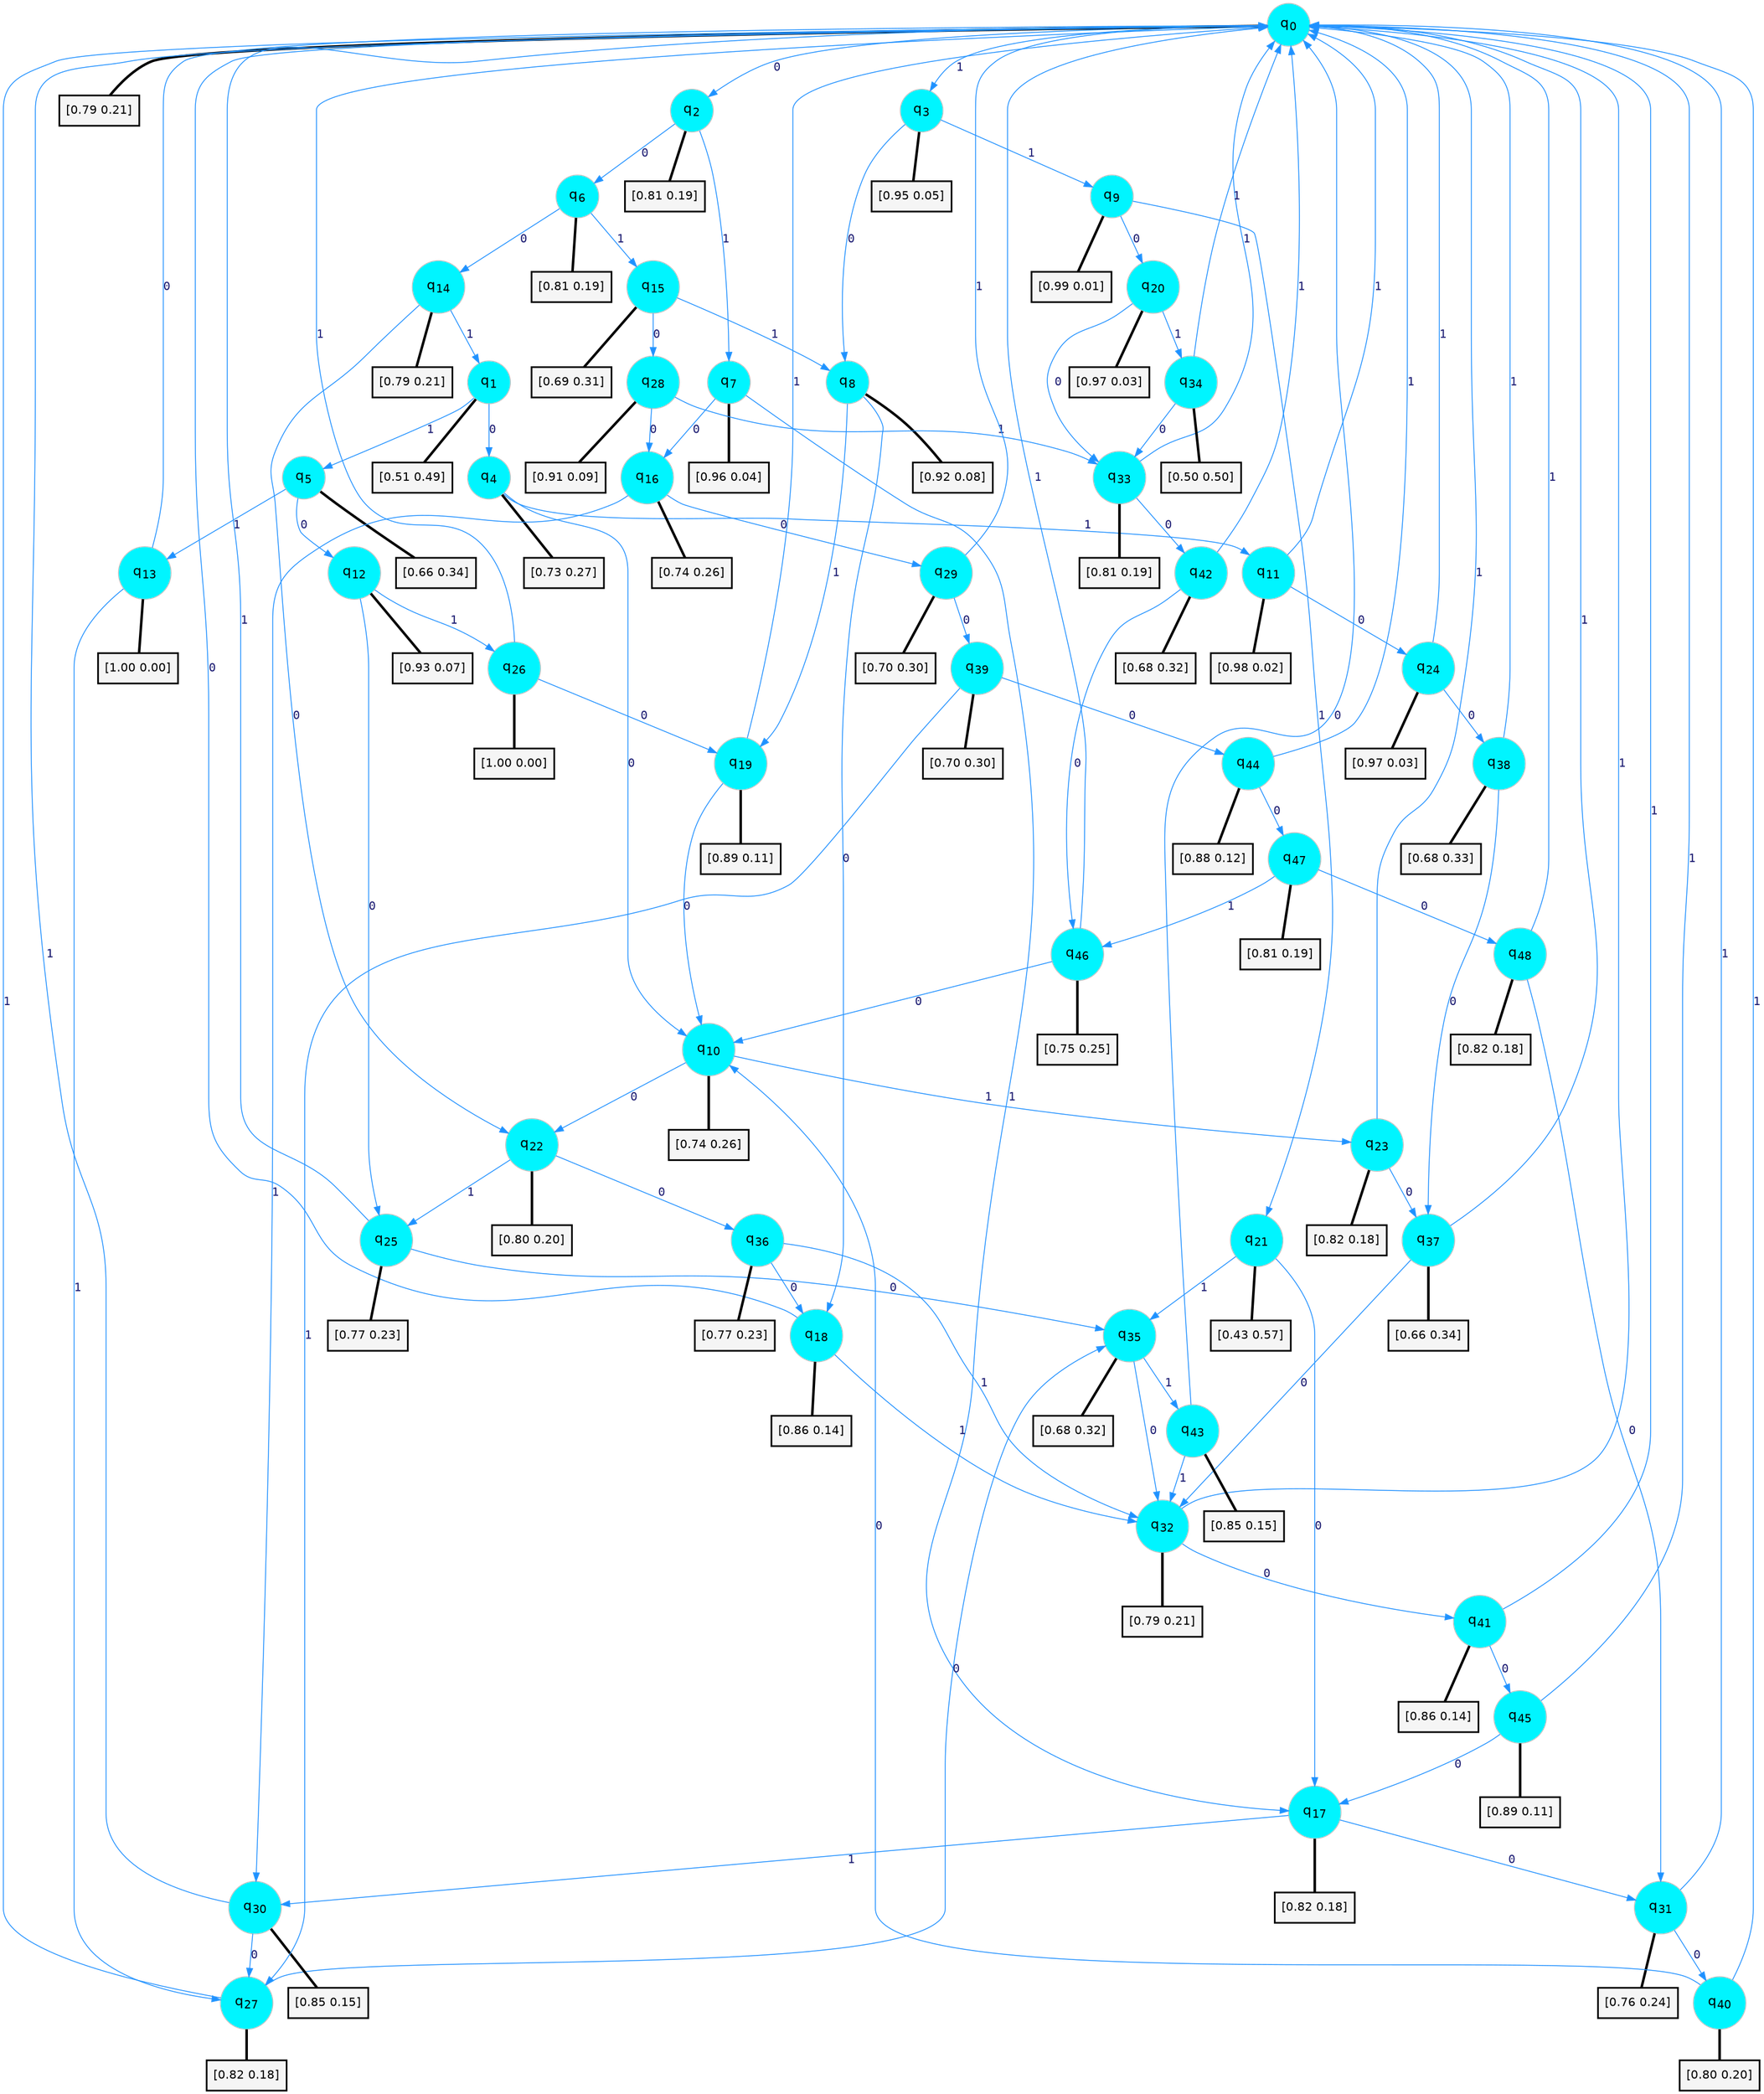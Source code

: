 digraph G {
graph [
bgcolor=transparent, dpi=300, rankdir=TD, size="40,25"];
node [
color=gray, fillcolor=turquoise1, fontcolor=black, fontname=Helvetica, fontsize=16, fontweight=bold, shape=circle, style=filled];
edge [
arrowsize=1, color=dodgerblue1, fontcolor=midnightblue, fontname=courier, fontweight=bold, penwidth=1, style=solid, weight=20];
0[label=<q<SUB>0</SUB>>];
1[label=<q<SUB>1</SUB>>];
2[label=<q<SUB>2</SUB>>];
3[label=<q<SUB>3</SUB>>];
4[label=<q<SUB>4</SUB>>];
5[label=<q<SUB>5</SUB>>];
6[label=<q<SUB>6</SUB>>];
7[label=<q<SUB>7</SUB>>];
8[label=<q<SUB>8</SUB>>];
9[label=<q<SUB>9</SUB>>];
10[label=<q<SUB>10</SUB>>];
11[label=<q<SUB>11</SUB>>];
12[label=<q<SUB>12</SUB>>];
13[label=<q<SUB>13</SUB>>];
14[label=<q<SUB>14</SUB>>];
15[label=<q<SUB>15</SUB>>];
16[label=<q<SUB>16</SUB>>];
17[label=<q<SUB>17</SUB>>];
18[label=<q<SUB>18</SUB>>];
19[label=<q<SUB>19</SUB>>];
20[label=<q<SUB>20</SUB>>];
21[label=<q<SUB>21</SUB>>];
22[label=<q<SUB>22</SUB>>];
23[label=<q<SUB>23</SUB>>];
24[label=<q<SUB>24</SUB>>];
25[label=<q<SUB>25</SUB>>];
26[label=<q<SUB>26</SUB>>];
27[label=<q<SUB>27</SUB>>];
28[label=<q<SUB>28</SUB>>];
29[label=<q<SUB>29</SUB>>];
30[label=<q<SUB>30</SUB>>];
31[label=<q<SUB>31</SUB>>];
32[label=<q<SUB>32</SUB>>];
33[label=<q<SUB>33</SUB>>];
34[label=<q<SUB>34</SUB>>];
35[label=<q<SUB>35</SUB>>];
36[label=<q<SUB>36</SUB>>];
37[label=<q<SUB>37</SUB>>];
38[label=<q<SUB>38</SUB>>];
39[label=<q<SUB>39</SUB>>];
40[label=<q<SUB>40</SUB>>];
41[label=<q<SUB>41</SUB>>];
42[label=<q<SUB>42</SUB>>];
43[label=<q<SUB>43</SUB>>];
44[label=<q<SUB>44</SUB>>];
45[label=<q<SUB>45</SUB>>];
46[label=<q<SUB>46</SUB>>];
47[label=<q<SUB>47</SUB>>];
48[label=<q<SUB>48</SUB>>];
49[label="[0.79 0.21]", shape=box,fontcolor=black, fontname=Helvetica, fontsize=14, penwidth=2, fillcolor=whitesmoke,color=black];
50[label="[0.51 0.49]", shape=box,fontcolor=black, fontname=Helvetica, fontsize=14, penwidth=2, fillcolor=whitesmoke,color=black];
51[label="[0.81 0.19]", shape=box,fontcolor=black, fontname=Helvetica, fontsize=14, penwidth=2, fillcolor=whitesmoke,color=black];
52[label="[0.95 0.05]", shape=box,fontcolor=black, fontname=Helvetica, fontsize=14, penwidth=2, fillcolor=whitesmoke,color=black];
53[label="[0.73 0.27]", shape=box,fontcolor=black, fontname=Helvetica, fontsize=14, penwidth=2, fillcolor=whitesmoke,color=black];
54[label="[0.66 0.34]", shape=box,fontcolor=black, fontname=Helvetica, fontsize=14, penwidth=2, fillcolor=whitesmoke,color=black];
55[label="[0.81 0.19]", shape=box,fontcolor=black, fontname=Helvetica, fontsize=14, penwidth=2, fillcolor=whitesmoke,color=black];
56[label="[0.96 0.04]", shape=box,fontcolor=black, fontname=Helvetica, fontsize=14, penwidth=2, fillcolor=whitesmoke,color=black];
57[label="[0.92 0.08]", shape=box,fontcolor=black, fontname=Helvetica, fontsize=14, penwidth=2, fillcolor=whitesmoke,color=black];
58[label="[0.99 0.01]", shape=box,fontcolor=black, fontname=Helvetica, fontsize=14, penwidth=2, fillcolor=whitesmoke,color=black];
59[label="[0.74 0.26]", shape=box,fontcolor=black, fontname=Helvetica, fontsize=14, penwidth=2, fillcolor=whitesmoke,color=black];
60[label="[0.98 0.02]", shape=box,fontcolor=black, fontname=Helvetica, fontsize=14, penwidth=2, fillcolor=whitesmoke,color=black];
61[label="[0.93 0.07]", shape=box,fontcolor=black, fontname=Helvetica, fontsize=14, penwidth=2, fillcolor=whitesmoke,color=black];
62[label="[1.00 0.00]", shape=box,fontcolor=black, fontname=Helvetica, fontsize=14, penwidth=2, fillcolor=whitesmoke,color=black];
63[label="[0.79 0.21]", shape=box,fontcolor=black, fontname=Helvetica, fontsize=14, penwidth=2, fillcolor=whitesmoke,color=black];
64[label="[0.69 0.31]", shape=box,fontcolor=black, fontname=Helvetica, fontsize=14, penwidth=2, fillcolor=whitesmoke,color=black];
65[label="[0.74 0.26]", shape=box,fontcolor=black, fontname=Helvetica, fontsize=14, penwidth=2, fillcolor=whitesmoke,color=black];
66[label="[0.82 0.18]", shape=box,fontcolor=black, fontname=Helvetica, fontsize=14, penwidth=2, fillcolor=whitesmoke,color=black];
67[label="[0.86 0.14]", shape=box,fontcolor=black, fontname=Helvetica, fontsize=14, penwidth=2, fillcolor=whitesmoke,color=black];
68[label="[0.89 0.11]", shape=box,fontcolor=black, fontname=Helvetica, fontsize=14, penwidth=2, fillcolor=whitesmoke,color=black];
69[label="[0.97 0.03]", shape=box,fontcolor=black, fontname=Helvetica, fontsize=14, penwidth=2, fillcolor=whitesmoke,color=black];
70[label="[0.43 0.57]", shape=box,fontcolor=black, fontname=Helvetica, fontsize=14, penwidth=2, fillcolor=whitesmoke,color=black];
71[label="[0.80 0.20]", shape=box,fontcolor=black, fontname=Helvetica, fontsize=14, penwidth=2, fillcolor=whitesmoke,color=black];
72[label="[0.82 0.18]", shape=box,fontcolor=black, fontname=Helvetica, fontsize=14, penwidth=2, fillcolor=whitesmoke,color=black];
73[label="[0.97 0.03]", shape=box,fontcolor=black, fontname=Helvetica, fontsize=14, penwidth=2, fillcolor=whitesmoke,color=black];
74[label="[0.77 0.23]", shape=box,fontcolor=black, fontname=Helvetica, fontsize=14, penwidth=2, fillcolor=whitesmoke,color=black];
75[label="[1.00 0.00]", shape=box,fontcolor=black, fontname=Helvetica, fontsize=14, penwidth=2, fillcolor=whitesmoke,color=black];
76[label="[0.82 0.18]", shape=box,fontcolor=black, fontname=Helvetica, fontsize=14, penwidth=2, fillcolor=whitesmoke,color=black];
77[label="[0.91 0.09]", shape=box,fontcolor=black, fontname=Helvetica, fontsize=14, penwidth=2, fillcolor=whitesmoke,color=black];
78[label="[0.70 0.30]", shape=box,fontcolor=black, fontname=Helvetica, fontsize=14, penwidth=2, fillcolor=whitesmoke,color=black];
79[label="[0.85 0.15]", shape=box,fontcolor=black, fontname=Helvetica, fontsize=14, penwidth=2, fillcolor=whitesmoke,color=black];
80[label="[0.76 0.24]", shape=box,fontcolor=black, fontname=Helvetica, fontsize=14, penwidth=2, fillcolor=whitesmoke,color=black];
81[label="[0.79 0.21]", shape=box,fontcolor=black, fontname=Helvetica, fontsize=14, penwidth=2, fillcolor=whitesmoke,color=black];
82[label="[0.81 0.19]", shape=box,fontcolor=black, fontname=Helvetica, fontsize=14, penwidth=2, fillcolor=whitesmoke,color=black];
83[label="[0.50 0.50]", shape=box,fontcolor=black, fontname=Helvetica, fontsize=14, penwidth=2, fillcolor=whitesmoke,color=black];
84[label="[0.68 0.32]", shape=box,fontcolor=black, fontname=Helvetica, fontsize=14, penwidth=2, fillcolor=whitesmoke,color=black];
85[label="[0.77 0.23]", shape=box,fontcolor=black, fontname=Helvetica, fontsize=14, penwidth=2, fillcolor=whitesmoke,color=black];
86[label="[0.66 0.34]", shape=box,fontcolor=black, fontname=Helvetica, fontsize=14, penwidth=2, fillcolor=whitesmoke,color=black];
87[label="[0.68 0.33]", shape=box,fontcolor=black, fontname=Helvetica, fontsize=14, penwidth=2, fillcolor=whitesmoke,color=black];
88[label="[0.70 0.30]", shape=box,fontcolor=black, fontname=Helvetica, fontsize=14, penwidth=2, fillcolor=whitesmoke,color=black];
89[label="[0.80 0.20]", shape=box,fontcolor=black, fontname=Helvetica, fontsize=14, penwidth=2, fillcolor=whitesmoke,color=black];
90[label="[0.86 0.14]", shape=box,fontcolor=black, fontname=Helvetica, fontsize=14, penwidth=2, fillcolor=whitesmoke,color=black];
91[label="[0.68 0.32]", shape=box,fontcolor=black, fontname=Helvetica, fontsize=14, penwidth=2, fillcolor=whitesmoke,color=black];
92[label="[0.85 0.15]", shape=box,fontcolor=black, fontname=Helvetica, fontsize=14, penwidth=2, fillcolor=whitesmoke,color=black];
93[label="[0.88 0.12]", shape=box,fontcolor=black, fontname=Helvetica, fontsize=14, penwidth=2, fillcolor=whitesmoke,color=black];
94[label="[0.89 0.11]", shape=box,fontcolor=black, fontname=Helvetica, fontsize=14, penwidth=2, fillcolor=whitesmoke,color=black];
95[label="[0.75 0.25]", shape=box,fontcolor=black, fontname=Helvetica, fontsize=14, penwidth=2, fillcolor=whitesmoke,color=black];
96[label="[0.81 0.19]", shape=box,fontcolor=black, fontname=Helvetica, fontsize=14, penwidth=2, fillcolor=whitesmoke,color=black];
97[label="[0.82 0.18]", shape=box,fontcolor=black, fontname=Helvetica, fontsize=14, penwidth=2, fillcolor=whitesmoke,color=black];
0->2 [label=0];
0->3 [label=1];
0->49 [arrowhead=none, penwidth=3,color=black];
1->4 [label=0];
1->5 [label=1];
1->50 [arrowhead=none, penwidth=3,color=black];
2->6 [label=0];
2->7 [label=1];
2->51 [arrowhead=none, penwidth=3,color=black];
3->8 [label=0];
3->9 [label=1];
3->52 [arrowhead=none, penwidth=3,color=black];
4->10 [label=0];
4->11 [label=1];
4->53 [arrowhead=none, penwidth=3,color=black];
5->12 [label=0];
5->13 [label=1];
5->54 [arrowhead=none, penwidth=3,color=black];
6->14 [label=0];
6->15 [label=1];
6->55 [arrowhead=none, penwidth=3,color=black];
7->16 [label=0];
7->17 [label=1];
7->56 [arrowhead=none, penwidth=3,color=black];
8->18 [label=0];
8->19 [label=1];
8->57 [arrowhead=none, penwidth=3,color=black];
9->20 [label=0];
9->21 [label=1];
9->58 [arrowhead=none, penwidth=3,color=black];
10->22 [label=0];
10->23 [label=1];
10->59 [arrowhead=none, penwidth=3,color=black];
11->24 [label=0];
11->0 [label=1];
11->60 [arrowhead=none, penwidth=3,color=black];
12->25 [label=0];
12->26 [label=1];
12->61 [arrowhead=none, penwidth=3,color=black];
13->0 [label=0];
13->27 [label=1];
13->62 [arrowhead=none, penwidth=3,color=black];
14->22 [label=0];
14->1 [label=1];
14->63 [arrowhead=none, penwidth=3,color=black];
15->28 [label=0];
15->8 [label=1];
15->64 [arrowhead=none, penwidth=3,color=black];
16->29 [label=0];
16->30 [label=1];
16->65 [arrowhead=none, penwidth=3,color=black];
17->31 [label=0];
17->30 [label=1];
17->66 [arrowhead=none, penwidth=3,color=black];
18->0 [label=0];
18->32 [label=1];
18->67 [arrowhead=none, penwidth=3,color=black];
19->10 [label=0];
19->0 [label=1];
19->68 [arrowhead=none, penwidth=3,color=black];
20->33 [label=0];
20->34 [label=1];
20->69 [arrowhead=none, penwidth=3,color=black];
21->17 [label=0];
21->35 [label=1];
21->70 [arrowhead=none, penwidth=3,color=black];
22->36 [label=0];
22->25 [label=1];
22->71 [arrowhead=none, penwidth=3,color=black];
23->37 [label=0];
23->0 [label=1];
23->72 [arrowhead=none, penwidth=3,color=black];
24->38 [label=0];
24->0 [label=1];
24->73 [arrowhead=none, penwidth=3,color=black];
25->35 [label=0];
25->0 [label=1];
25->74 [arrowhead=none, penwidth=3,color=black];
26->19 [label=0];
26->0 [label=1];
26->75 [arrowhead=none, penwidth=3,color=black];
27->35 [label=0];
27->0 [label=1];
27->76 [arrowhead=none, penwidth=3,color=black];
28->16 [label=0];
28->33 [label=1];
28->77 [arrowhead=none, penwidth=3,color=black];
29->39 [label=0];
29->0 [label=1];
29->78 [arrowhead=none, penwidth=3,color=black];
30->27 [label=0];
30->0 [label=1];
30->79 [arrowhead=none, penwidth=3,color=black];
31->40 [label=0];
31->0 [label=1];
31->80 [arrowhead=none, penwidth=3,color=black];
32->41 [label=0];
32->0 [label=1];
32->81 [arrowhead=none, penwidth=3,color=black];
33->42 [label=0];
33->0 [label=1];
33->82 [arrowhead=none, penwidth=3,color=black];
34->33 [label=0];
34->0 [label=1];
34->83 [arrowhead=none, penwidth=3,color=black];
35->32 [label=0];
35->43 [label=1];
35->84 [arrowhead=none, penwidth=3,color=black];
36->18 [label=0];
36->32 [label=1];
36->85 [arrowhead=none, penwidth=3,color=black];
37->32 [label=0];
37->0 [label=1];
37->86 [arrowhead=none, penwidth=3,color=black];
38->37 [label=0];
38->0 [label=1];
38->87 [arrowhead=none, penwidth=3,color=black];
39->44 [label=0];
39->27 [label=1];
39->88 [arrowhead=none, penwidth=3,color=black];
40->10 [label=0];
40->0 [label=1];
40->89 [arrowhead=none, penwidth=3,color=black];
41->45 [label=0];
41->0 [label=1];
41->90 [arrowhead=none, penwidth=3,color=black];
42->46 [label=0];
42->0 [label=1];
42->91 [arrowhead=none, penwidth=3,color=black];
43->0 [label=0];
43->32 [label=1];
43->92 [arrowhead=none, penwidth=3,color=black];
44->47 [label=0];
44->0 [label=1];
44->93 [arrowhead=none, penwidth=3,color=black];
45->17 [label=0];
45->0 [label=1];
45->94 [arrowhead=none, penwidth=3,color=black];
46->10 [label=0];
46->0 [label=1];
46->95 [arrowhead=none, penwidth=3,color=black];
47->48 [label=0];
47->46 [label=1];
47->96 [arrowhead=none, penwidth=3,color=black];
48->31 [label=0];
48->0 [label=1];
48->97 [arrowhead=none, penwidth=3,color=black];
}
